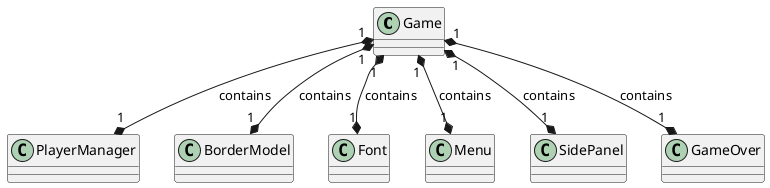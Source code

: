 @startuml UML

Game "1" *--* "1" PlayerManager : contains
Game "1" *--* "1" BorderModel : contains
Game "1" *--* "1" Font : contains
Game "1" *--* "1" Menu : contains
Game "1" *--* "1" SidePanel : contains
Game "1" *--* "1" GameOver : contains

class Game {
 

} 

class BorderModel {

}

class PlayerManager {
 
}

'SidePanel "1" *--* "1" Font : contains
class SidePanel {

}

'Menu "1" *--* "1" Font : contains
class Menu {

}

class Font {

}

'GameOver "1" *--* "1" Font : contains
class GameOver {

}

@enduml